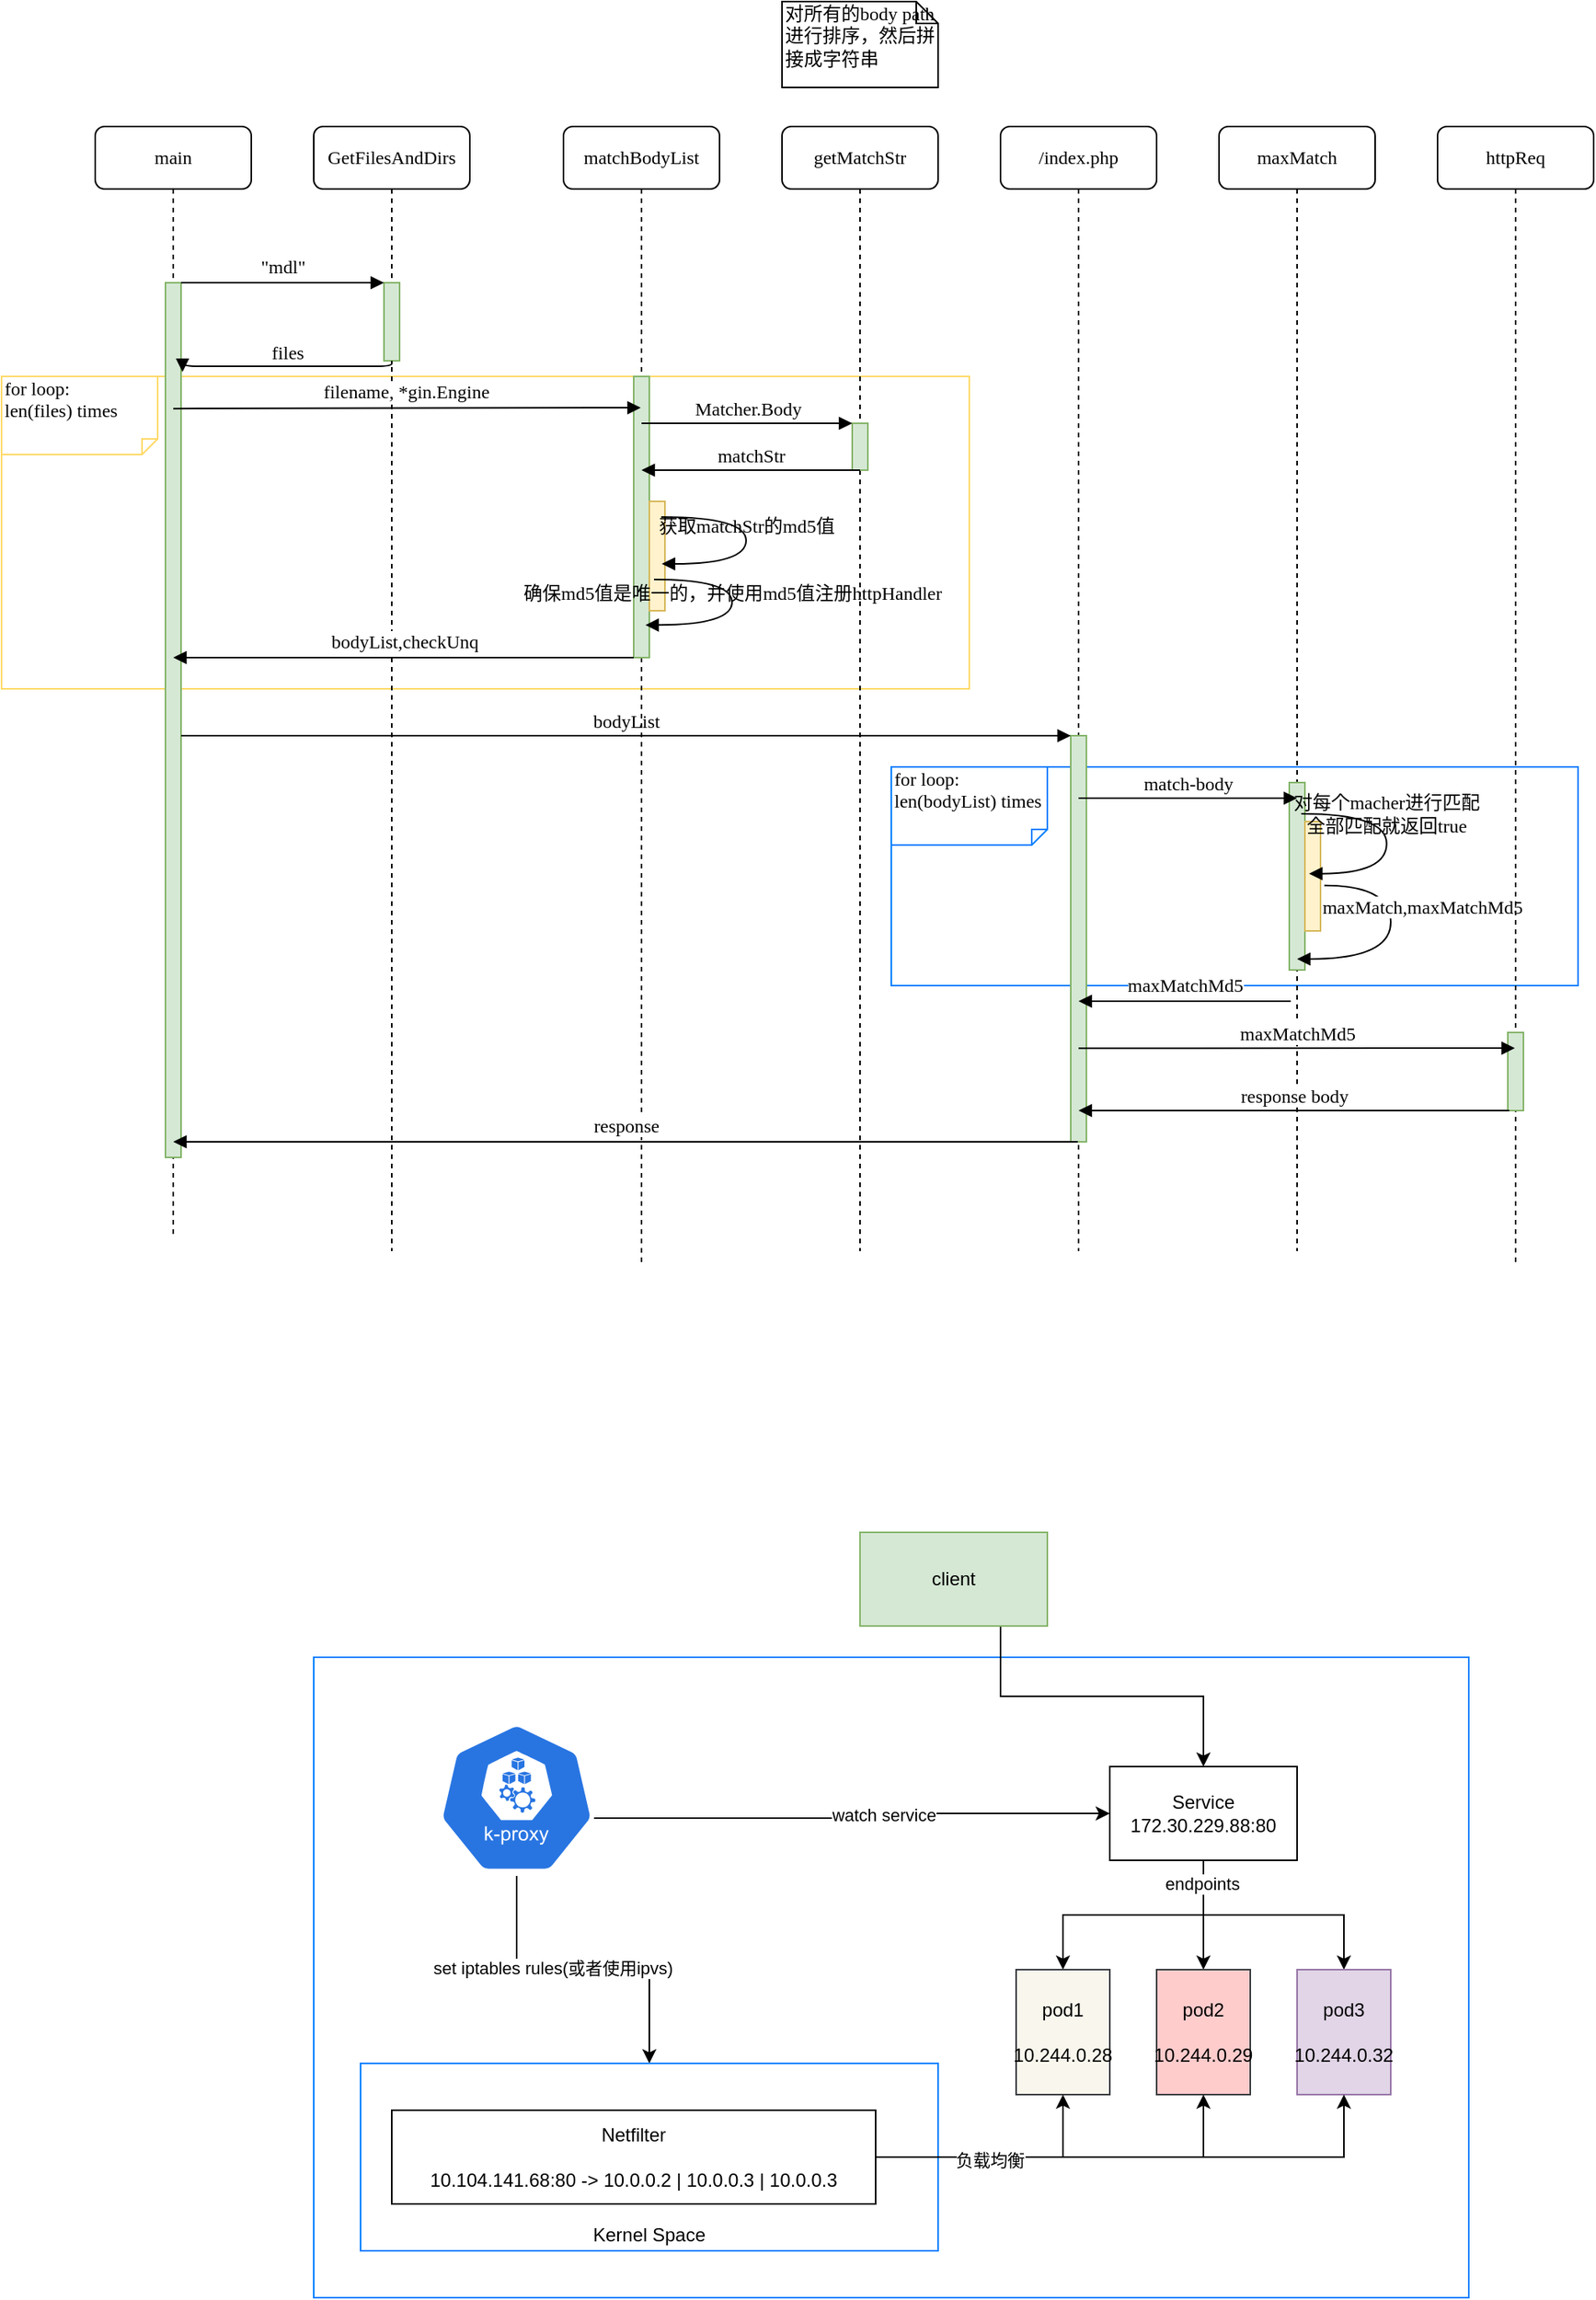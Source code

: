 <mxfile version="14.0.1" type="github">
  <diagram name="Page-1" id="13e1069c-82ec-6db2-03f1-153e76fe0fe0">
    <mxGraphModel dx="1298" dy="-46" grid="1" gridSize="10" guides="1" tooltips="1" connect="1" arrows="1" fold="1" page="1" pageScale="1" pageWidth="850" pageHeight="400" background="#ffffff" math="0" shadow="0">
      <root>
        <mxCell id="0" />
        <mxCell id="1" parent="0" />
        <mxCell id="SKvN3QT0MtDooMWM45vD-5" value="" style="shape=note;whiteSpace=wrap;html=1;size=0;verticalAlign=top;align=left;spacingTop=-6;rounded=0;shadow=0;comic=0;labelBackgroundColor=none;strokeWidth=1;fontFamily=Verdana;fontSize=12;strokeColor=#007FFF;" parent="1" vertex="1">
          <mxGeometry x="540" y="2070" width="740" height="410" as="geometry" />
        </mxCell>
        <mxCell id="YmVjbaBAGrZHu8uXbrV_-117" value="Note" style="shape=note;whiteSpace=wrap;html=1;size=0;verticalAlign=top;align=left;spacingTop=-6;rounded=0;shadow=0;comic=0;labelBackgroundColor=none;strokeWidth=1;fontFamily=Verdana;fontSize=12;strokeColor=#007FFF;" parent="1" vertex="1">
          <mxGeometry x="910" y="1500" width="440" height="140" as="geometry" />
        </mxCell>
        <mxCell id="7baba1c4bc27f4b0-43" value="Note" style="shape=note;whiteSpace=wrap;html=1;size=0;verticalAlign=top;align=left;spacingTop=-6;rounded=0;shadow=0;comic=0;labelBackgroundColor=none;strokeWidth=1;fontFamily=Verdana;fontSize=12;strokeColor=#FFD966;" parent="1" vertex="1">
          <mxGeometry x="340" y="1250" width="620" height="200" as="geometry" />
        </mxCell>
        <mxCell id="YmVjbaBAGrZHu8uXbrV_-1" value="&lt;p class=&quot;p1&quot; style=&quot;margin: 0px ; font-stretch: normal ; line-height: normal ; font-family: &amp;#34;andale mono&amp;#34;&quot;&gt;&lt;span class=&quot;s1&quot; style=&quot;background-color: rgb(255 , 255 , 255)&quot;&gt;&lt;font style=&quot;font-size: 12px&quot;&gt;GetFilesAndDirs&lt;/font&gt;&lt;/span&gt;&lt;/p&gt;" style="shape=umlLifeline;perimeter=lifelinePerimeter;whiteSpace=wrap;html=1;container=1;collapsible=0;recursiveResize=0;outlineConnect=0;rounded=1;shadow=0;comic=0;labelBackgroundColor=none;strokeWidth=1;fontFamily=Verdana;fontSize=12;align=center;" parent="1" vertex="1">
          <mxGeometry x="540" y="1090" width="100" height="720" as="geometry" />
        </mxCell>
        <mxCell id="YmVjbaBAGrZHu8uXbrV_-2" value="" style="html=1;points=[];perimeter=orthogonalPerimeter;rounded=0;shadow=0;comic=0;labelBackgroundColor=none;strokeWidth=1;fontFamily=Verdana;fontSize=12;align=center;fillColor=#d5e8d4;strokeColor=#82b366;" parent="YmVjbaBAGrZHu8uXbrV_-1" vertex="1">
          <mxGeometry x="45" y="100" width="10" height="50" as="geometry" />
        </mxCell>
        <mxCell id="YmVjbaBAGrZHu8uXbrV_-3" value="&lt;p class=&quot;p1&quot; style=&quot;margin: 0px ; font-stretch: normal ; line-height: normal ; font-family: &amp;#34;andale mono&amp;#34;&quot;&gt;&lt;span class=&quot;s1&quot; style=&quot;background-color: rgb(255 , 255 , 255)&quot;&gt;&lt;font style=&quot;font-size: 12px&quot;&gt;matchBodyList&lt;/font&gt;&lt;/span&gt;&lt;/p&gt;" style="shape=umlLifeline;perimeter=lifelinePerimeter;whiteSpace=wrap;html=1;container=1;collapsible=0;recursiveResize=0;outlineConnect=0;rounded=1;shadow=0;comic=0;labelBackgroundColor=none;strokeWidth=1;fontFamily=Verdana;fontSize=12;align=center;" parent="1" vertex="1">
          <mxGeometry x="700" y="1090" width="100" height="730" as="geometry" />
        </mxCell>
        <mxCell id="YmVjbaBAGrZHu8uXbrV_-4" value="" style="html=1;points=[];perimeter=orthogonalPerimeter;rounded=0;shadow=0;comic=0;labelBackgroundColor=none;strokeWidth=1;fontFamily=Verdana;fontSize=12;align=center;fillColor=#d5e8d4;strokeColor=#82b366;" parent="YmVjbaBAGrZHu8uXbrV_-3" vertex="1">
          <mxGeometry x="45" y="160" width="10" height="180" as="geometry" />
        </mxCell>
        <mxCell id="YmVjbaBAGrZHu8uXbrV_-42" value="" style="html=1;points=[];perimeter=orthogonalPerimeter;rounded=0;shadow=0;comic=0;labelBackgroundColor=none;strokeWidth=1;fontFamily=Verdana;fontSize=12;align=center;fillColor=#fff2cc;strokeColor=#d6b656;" parent="YmVjbaBAGrZHu8uXbrV_-3" vertex="1">
          <mxGeometry x="55" y="240" width="10" height="70" as="geometry" />
        </mxCell>
        <mxCell id="YmVjbaBAGrZHu8uXbrV_-5" value="getMatchStr" style="shape=umlLifeline;perimeter=lifelinePerimeter;whiteSpace=wrap;html=1;container=1;collapsible=0;recursiveResize=0;outlineConnect=0;rounded=1;shadow=0;comic=0;labelBackgroundColor=none;strokeWidth=1;fontFamily=Verdana;fontSize=12;align=center;" parent="1" vertex="1">
          <mxGeometry x="840" y="1090" width="100" height="720" as="geometry" />
        </mxCell>
        <mxCell id="YmVjbaBAGrZHu8uXbrV_-11" value="" style="html=1;points=[];perimeter=orthogonalPerimeter;rounded=0;shadow=0;comic=0;labelBackgroundColor=none;strokeWidth=1;fontFamily=Verdana;fontSize=12;align=center;fillColor=#d5e8d4;strokeColor=#82b366;" parent="YmVjbaBAGrZHu8uXbrV_-5" vertex="1">
          <mxGeometry x="45" y="190" width="10" height="30" as="geometry" />
        </mxCell>
        <mxCell id="YmVjbaBAGrZHu8uXbrV_-6" value="/index.php" style="shape=umlLifeline;perimeter=lifelinePerimeter;whiteSpace=wrap;html=1;container=1;collapsible=0;recursiveResize=0;outlineConnect=0;rounded=1;shadow=0;comic=0;labelBackgroundColor=none;strokeWidth=1;fontFamily=Verdana;fontSize=12;align=center;" parent="1" vertex="1">
          <mxGeometry x="980" y="1090" width="100" height="720" as="geometry" />
        </mxCell>
        <mxCell id="YmVjbaBAGrZHu8uXbrV_-16" value="" style="html=1;points=[];perimeter=orthogonalPerimeter;rounded=0;shadow=0;comic=0;labelBackgroundColor=none;strokeWidth=1;fontFamily=Verdana;fontSize=12;align=center;fillColor=#d5e8d4;strokeColor=#82b366;" parent="YmVjbaBAGrZHu8uXbrV_-6" vertex="1">
          <mxGeometry x="45" y="390" width="10" height="260" as="geometry" />
        </mxCell>
        <mxCell id="YmVjbaBAGrZHu8uXbrV_-7" value="maxMatch" style="shape=umlLifeline;perimeter=lifelinePerimeter;whiteSpace=wrap;html=1;container=1;collapsible=0;recursiveResize=0;outlineConnect=0;rounded=1;shadow=0;comic=0;labelBackgroundColor=none;strokeWidth=1;fontFamily=Verdana;fontSize=12;align=center;" parent="1" vertex="1">
          <mxGeometry x="1120" y="1090" width="100" height="720" as="geometry" />
        </mxCell>
        <mxCell id="YmVjbaBAGrZHu8uXbrV_-88" value="" style="html=1;points=[];perimeter=orthogonalPerimeter;rounded=0;shadow=0;comic=0;labelBackgroundColor=none;strokeWidth=1;fontFamily=Verdana;fontSize=12;align=center;fillColor=#d5e8d4;strokeColor=#82b366;" parent="YmVjbaBAGrZHu8uXbrV_-7" vertex="1">
          <mxGeometry x="45" y="420" width="10" height="120" as="geometry" />
        </mxCell>
        <mxCell id="YmVjbaBAGrZHu8uXbrV_-89" value="" style="html=1;points=[];perimeter=orthogonalPerimeter;rounded=0;shadow=0;comic=0;labelBackgroundColor=none;strokeWidth=1;fontFamily=Verdana;fontSize=12;align=center;fillColor=#fff2cc;strokeColor=#d6b656;" parent="YmVjbaBAGrZHu8uXbrV_-7" vertex="1">
          <mxGeometry x="55" y="445" width="10" height="70" as="geometry" />
        </mxCell>
        <mxCell id="YmVjbaBAGrZHu8uXbrV_-110" value="&lt;p class=&quot;p1&quot; style=&quot;margin: 0px ; font-stretch: normal ; line-height: normal ; font-family: &amp;#34;andale mono&amp;#34;&quot;&gt;&lt;span style=&quot;background-color: rgb(255 , 255 , 255)&quot;&gt;&lt;span class=&quot;s1&quot;&gt;maxMatch,&lt;/span&gt;&lt;span style=&quot;font-family: &amp;#34;andale mono&amp;#34;&quot;&gt;maxMatchMd5&lt;/span&gt;&lt;/span&gt;&lt;/p&gt;" style="html=1;verticalAlign=bottom;endArrow=block;labelBackgroundColor=none;fontFamily=Verdana;fontSize=12;elbow=vertical;edgeStyle=orthogonalEdgeStyle;curved=1;exitX=1.243;exitY=0.584;exitPerimeter=0;exitDx=0;exitDy=0;" parent="YmVjbaBAGrZHu8uXbrV_-7" source="YmVjbaBAGrZHu8uXbrV_-89" edge="1">
          <mxGeometry x="-0.109" y="20" relative="1" as="geometry">
            <mxPoint x="-171.84" y="470.05" as="sourcePoint" />
            <mxPoint x="50" y="533" as="targetPoint" />
            <Array as="points">
              <mxPoint x="110" y="486" />
              <mxPoint x="110" y="533" />
            </Array>
            <mxPoint as="offset" />
          </mxGeometry>
        </mxCell>
        <mxCell id="YmVjbaBAGrZHu8uXbrV_-8" value="httpReq" style="shape=umlLifeline;perimeter=lifelinePerimeter;whiteSpace=wrap;html=1;container=1;collapsible=0;recursiveResize=0;outlineConnect=0;rounded=1;shadow=0;comic=0;labelBackgroundColor=none;strokeWidth=1;fontFamily=Verdana;fontSize=12;align=center;" parent="1" vertex="1">
          <mxGeometry x="1260" y="1090" width="100" height="730" as="geometry" />
        </mxCell>
        <mxCell id="YmVjbaBAGrZHu8uXbrV_-120" value="" style="html=1;points=[];perimeter=orthogonalPerimeter;rounded=0;shadow=0;comic=0;labelBackgroundColor=none;strokeWidth=1;fontFamily=Verdana;fontSize=12;align=center;fillColor=#d5e8d4;strokeColor=#82b366;" parent="YmVjbaBAGrZHu8uXbrV_-8" vertex="1">
          <mxGeometry x="45" y="580" width="10" height="50" as="geometry" />
        </mxCell>
        <mxCell id="YmVjbaBAGrZHu8uXbrV_-9" value="main" style="shape=umlLifeline;perimeter=lifelinePerimeter;whiteSpace=wrap;html=1;container=1;collapsible=0;recursiveResize=0;outlineConnect=0;rounded=1;shadow=0;comic=0;labelBackgroundColor=none;strokeWidth=1;fontFamily=Verdana;fontSize=12;align=center;" parent="1" vertex="1">
          <mxGeometry x="400" y="1090" width="100" height="710" as="geometry" />
        </mxCell>
        <mxCell id="YmVjbaBAGrZHu8uXbrV_-10" value="" style="html=1;points=[];perimeter=orthogonalPerimeter;rounded=0;shadow=0;comic=0;labelBackgroundColor=none;strokeWidth=1;fontFamily=Verdana;fontSize=12;align=center;fillColor=#d5e8d4;strokeColor=#82b366;" parent="YmVjbaBAGrZHu8uXbrV_-9" vertex="1">
          <mxGeometry x="45" y="100" width="10" height="560" as="geometry" />
        </mxCell>
        <mxCell id="YmVjbaBAGrZHu8uXbrV_-12" value="&lt;p class=&quot;p1&quot; style=&quot;margin: 0px ; font-stretch: normal ; line-height: normal ; font-family: &amp;#34;andale mono&amp;#34;&quot;&gt;&lt;span style=&quot;background-color: rgb(255 , 255 , 255)&quot;&gt;&lt;span class=&quot;s1&quot; style=&quot;font-size: 12px&quot;&gt;bodyList,&lt;/span&gt;&lt;span style=&quot;font-family: &amp;#34;andale mono&amp;#34;&quot;&gt;checkUnq&lt;/span&gt;&lt;/span&gt;&lt;/p&gt;" style="html=1;verticalAlign=bottom;endArrow=block;labelBackgroundColor=none;fontFamily=Verdana;fontSize=12;edgeStyle=elbowEdgeStyle;elbow=vertical;" parent="1" source="YmVjbaBAGrZHu8uXbrV_-4" target="YmVjbaBAGrZHu8uXbrV_-9" edge="1">
          <mxGeometry relative="1" as="geometry">
            <mxPoint x="810" y="1230" as="sourcePoint" />
            <Array as="points">
              <mxPoint x="680" y="1430" />
              <mxPoint x="640" y="1410" />
              <mxPoint x="690" y="1320" />
              <mxPoint x="710" y="1310" />
              <mxPoint x="460" y="1330" />
              <mxPoint x="760" y="1230" />
            </Array>
          </mxGeometry>
        </mxCell>
        <mxCell id="YmVjbaBAGrZHu8uXbrV_-17" value="bodyList" style="html=1;verticalAlign=bottom;endArrow=block;entryX=0;entryY=0;labelBackgroundColor=none;fontFamily=Verdana;fontSize=12;" parent="1" source="YmVjbaBAGrZHu8uXbrV_-10" target="YmVjbaBAGrZHu8uXbrV_-16" edge="1">
          <mxGeometry relative="1" as="geometry">
            <mxPoint x="810" y="1430" as="sourcePoint" />
          </mxGeometry>
        </mxCell>
        <mxCell id="YmVjbaBAGrZHu8uXbrV_-24" value="&lt;p class=&quot;p1&quot; style=&quot;margin: 0px ; font-stretch: normal ; line-height: normal ; font-family: &amp;#34;andale mono&amp;#34;&quot;&gt;&lt;span class=&quot;s1&quot; style=&quot;background-color: rgb(255 , 255 , 255)&quot;&gt;&lt;font style=&quot;font-size: 12px&quot;&gt;&quot;mdl&quot;&lt;/font&gt;&lt;/span&gt;&lt;/p&gt;" style="html=1;verticalAlign=bottom;endArrow=block;entryX=0;entryY=0;labelBackgroundColor=none;fontFamily=Verdana;fontSize=12;edgeStyle=elbowEdgeStyle;elbow=vertical;" parent="1" source="YmVjbaBAGrZHu8uXbrV_-10" target="YmVjbaBAGrZHu8uXbrV_-2" edge="1">
          <mxGeometry relative="1" as="geometry">
            <mxPoint x="520" y="1200" as="sourcePoint" />
          </mxGeometry>
        </mxCell>
        <mxCell id="YmVjbaBAGrZHu8uXbrV_-25" value="files" style="html=1;verticalAlign=bottom;endArrow=block;entryX=1.094;entryY=0.102;labelBackgroundColor=none;fontFamily=Verdana;fontSize=12;edgeStyle=elbowEdgeStyle;elbow=vertical;entryDx=0;entryDy=0;entryPerimeter=0;" parent="1" source="YmVjbaBAGrZHu8uXbrV_-2" target="YmVjbaBAGrZHu8uXbrV_-10" edge="1">
          <mxGeometry relative="1" as="geometry">
            <mxPoint x="670" y="1210" as="sourcePoint" />
          </mxGeometry>
        </mxCell>
        <mxCell id="YmVjbaBAGrZHu8uXbrV_-38" value="&lt;p class=&quot;p1&quot; style=&quot;margin: 0px ; font-stretch: normal ; line-height: normal ; font-family: &amp;#34;andale mono&amp;#34;&quot;&gt;&lt;span style=&quot;background-color: rgb(255 , 255 , 255)&quot;&gt;filename, *gin.Engine&lt;/span&gt;&lt;/p&gt;" style="html=1;verticalAlign=bottom;endArrow=block;labelBackgroundColor=none;fontFamily=Verdana;fontSize=12;edgeStyle=elbowEdgeStyle;elbow=vertical;" parent="1" target="YmVjbaBAGrZHu8uXbrV_-3" edge="1">
          <mxGeometry relative="1" as="geometry">
            <mxPoint x="450" y="1270.584" as="sourcePoint" />
            <mxPoint x="580" y="1270.29" as="targetPoint" />
            <Array as="points">
              <mxPoint x="450" y="1270" />
            </Array>
          </mxGeometry>
        </mxCell>
        <mxCell id="YmVjbaBAGrZHu8uXbrV_-39" value="对所有的body path进行排序，然后拼接成字符串" style="shape=note;whiteSpace=wrap;html=1;size=14;verticalAlign=top;align=left;spacingTop=-6;rounded=0;shadow=0;comic=0;labelBackgroundColor=none;strokeWidth=1;fontFamily=Verdana;fontSize=12" parent="1" vertex="1">
          <mxGeometry x="840" y="1010" width="100" height="55" as="geometry" />
        </mxCell>
        <mxCell id="YmVjbaBAGrZHu8uXbrV_-40" value="Matcher.Body" style="html=1;verticalAlign=bottom;endArrow=block;labelBackgroundColor=none;fontFamily=Verdana;fontSize=12;" parent="1" target="YmVjbaBAGrZHu8uXbrV_-11" edge="1">
          <mxGeometry relative="1" as="geometry">
            <mxPoint x="750" y="1280" as="sourcePoint" />
            <mxPoint x="880" y="1280" as="targetPoint" />
          </mxGeometry>
        </mxCell>
        <mxCell id="YmVjbaBAGrZHu8uXbrV_-41" value="matchStr" style="html=1;verticalAlign=bottom;endArrow=block;labelBackgroundColor=none;fontFamily=Verdana;fontSize=12;edgeStyle=elbowEdgeStyle;elbow=vertical;" parent="1" target="YmVjbaBAGrZHu8uXbrV_-3" edge="1">
          <mxGeometry relative="1" as="geometry">
            <mxPoint x="890" y="1310" as="sourcePoint" />
            <Array as="points">
              <mxPoint x="835" y="1310" />
              <mxPoint x="855" y="1300" />
              <mxPoint x="605" y="1320" />
              <mxPoint x="905" y="1220" />
            </Array>
            <mxPoint x="780" y="1310" as="targetPoint" />
          </mxGeometry>
        </mxCell>
        <mxCell id="YmVjbaBAGrZHu8uXbrV_-43" value="对每个macher进行匹配&lt;br&gt;全部匹配就返回true" style="html=1;verticalAlign=bottom;endArrow=block;labelBackgroundColor=none;fontFamily=Verdana;fontSize=12;elbow=vertical;edgeStyle=orthogonalEdgeStyle;curved=1;entryX=1;entryY=0.286;entryPerimeter=0;exitX=1.038;exitY=0.345;exitPerimeter=0;" parent="1" edge="1">
          <mxGeometry relative="1" as="geometry">
            <mxPoint x="1172.693" y="1530" as="sourcePoint" />
            <mxPoint x="1177.693" y="1568.333" as="targetPoint" />
            <Array as="points">
              <mxPoint x="1227.36" y="1530" />
              <mxPoint x="1227.36" y="1568" />
            </Array>
          </mxGeometry>
        </mxCell>
        <mxCell id="YmVjbaBAGrZHu8uXbrV_-76" value="确保md5值是唯一的，并使用md5值注册httpHandler" style="html=1;verticalAlign=bottom;endArrow=block;labelBackgroundColor=none;fontFamily=Verdana;fontSize=12;elbow=vertical;edgeStyle=orthogonalEdgeStyle;curved=1;" parent="1" edge="1">
          <mxGeometry relative="1" as="geometry">
            <mxPoint x="758" y="1380" as="sourcePoint" />
            <mxPoint x="752.5" y="1409.14" as="targetPoint" />
            <Array as="points">
              <mxPoint x="758" y="1380" />
              <mxPoint x="808" y="1380" />
              <mxPoint x="808" y="1409" />
            </Array>
          </mxGeometry>
        </mxCell>
        <mxCell id="YmVjbaBAGrZHu8uXbrV_-84" value="for loop:&lt;br&gt;len(files) times" style="shape=note;whiteSpace=wrap;html=1;size=10;verticalAlign=top;align=left;spacingTop=-6;rounded=0;shadow=0;comic=0;labelBackgroundColor=none;strokeWidth=1;fontFamily=Verdana;fontSize=12;direction=south;strokeColor=#FFD966;" parent="1" vertex="1">
          <mxGeometry x="340" y="1250" width="100" height="50" as="geometry" />
        </mxCell>
        <mxCell id="YmVjbaBAGrZHu8uXbrV_-87" value="match-body" style="html=1;verticalAlign=bottom;endArrow=block;labelBackgroundColor=none;fontFamily=Verdana;fontSize=12;" parent="1" edge="1">
          <mxGeometry relative="1" as="geometry">
            <mxPoint x="1030" y="1520" as="sourcePoint" />
            <mxPoint x="1170" y="1520" as="targetPoint" />
          </mxGeometry>
        </mxCell>
        <mxCell id="YmVjbaBAGrZHu8uXbrV_-90" value="获取matchStr的md5值" style="html=1;verticalAlign=bottom;endArrow=block;labelBackgroundColor=none;fontFamily=Verdana;fontSize=12;elbow=vertical;edgeStyle=orthogonalEdgeStyle;curved=1;exitX=1.038;exitY=0.345;exitPerimeter=0;" parent="1" edge="1">
          <mxGeometry relative="1" as="geometry">
            <mxPoint x="762.663" y="1340" as="sourcePoint" />
            <mxPoint x="763" y="1370" as="targetPoint" />
            <Array as="points">
              <mxPoint x="817" y="1340" />
              <mxPoint x="817" y="1370" />
              <mxPoint x="763" y="1370" />
            </Array>
          </mxGeometry>
        </mxCell>
        <mxCell id="YmVjbaBAGrZHu8uXbrV_-114" value="&lt;p class=&quot;p1&quot; style=&quot;margin: 0px ; font-stretch: normal ; line-height: normal ; font-family: &amp;#34;andale mono&amp;#34;&quot;&gt;&lt;span style=&quot;background-color: rgb(255 , 255 , 255)&quot;&gt;maxMatchMd5&lt;/span&gt;&lt;/p&gt;" style="html=1;verticalAlign=bottom;endArrow=block;labelBackgroundColor=none;fontFamily=Verdana;fontSize=12;edgeStyle=elbowEdgeStyle;elbow=vertical;" parent="1" edge="1">
          <mxGeometry relative="1" as="geometry">
            <mxPoint x="1165.93" y="1650" as="sourcePoint" />
            <Array as="points">
              <mxPoint x="1100.93" y="1650" />
              <mxPoint x="1060.93" y="1630" />
              <mxPoint x="1110.93" y="1540" />
              <mxPoint x="1130.93" y="1530" />
              <mxPoint x="880.93" y="1550" />
              <mxPoint x="1180.93" y="1450" />
            </Array>
            <mxPoint x="1030" y="1650" as="targetPoint" />
          </mxGeometry>
        </mxCell>
        <mxCell id="YmVjbaBAGrZHu8uXbrV_-118" value="for loop:&lt;br&gt;len(bodyList) times" style="shape=note;whiteSpace=wrap;html=1;size=10;verticalAlign=top;align=left;spacingTop=-6;rounded=0;shadow=0;comic=0;labelBackgroundColor=none;strokeWidth=1;fontFamily=Verdana;fontSize=12;direction=south;strokeColor=#007FFF;" parent="1" vertex="1">
          <mxGeometry x="910" y="1500" width="100" height="50" as="geometry" />
        </mxCell>
        <mxCell id="YmVjbaBAGrZHu8uXbrV_-119" value="&lt;span style=&quot;background-color: rgb(255 , 255 , 255)&quot;&gt;maxMatchMd5&lt;br&gt;&lt;/span&gt;" style="html=1;verticalAlign=bottom;endArrow=block;labelBackgroundColor=none;fontFamily=Verdana;fontSize=12;edgeStyle=elbowEdgeStyle;elbow=vertical;" parent="1" target="YmVjbaBAGrZHu8uXbrV_-8" edge="1">
          <mxGeometry relative="1" as="geometry">
            <mxPoint x="1030" y="1680.143" as="sourcePoint" />
            <mxPoint x="1160" y="1680" as="targetPoint" />
          </mxGeometry>
        </mxCell>
        <mxCell id="YmVjbaBAGrZHu8uXbrV_-121" value="&lt;span style=&quot;background-color: rgb(255 , 255 , 255)&quot;&gt;response body&lt;/span&gt;" style="html=1;verticalAlign=bottom;endArrow=block;labelBackgroundColor=none;fontFamily=Verdana;fontSize=12;edgeStyle=elbowEdgeStyle;elbow=vertical;" parent="1" edge="1">
          <mxGeometry relative="1" as="geometry">
            <mxPoint x="1305.93" y="1720" as="sourcePoint" />
            <Array as="points">
              <mxPoint x="1240.93" y="1720" />
              <mxPoint x="1200.93" y="1700" />
              <mxPoint x="1250.93" y="1610" />
              <mxPoint x="1270.93" y="1600" />
              <mxPoint x="1020.93" y="1620" />
              <mxPoint x="1320.93" y="1520" />
            </Array>
            <mxPoint x="1030" y="1720" as="targetPoint" />
          </mxGeometry>
        </mxCell>
        <mxCell id="YmVjbaBAGrZHu8uXbrV_-122" value="&lt;p class=&quot;p1&quot; style=&quot;margin: 0px ; font-stretch: normal ; line-height: normal ; font-family: &amp;#34;andale mono&amp;#34;&quot;&gt;&lt;span style=&quot;background-color: rgb(255 , 255 , 255)&quot;&gt;response&lt;/span&gt;&lt;/p&gt;" style="html=1;verticalAlign=bottom;endArrow=block;labelBackgroundColor=none;fontFamily=Verdana;fontSize=12;edgeStyle=elbowEdgeStyle;elbow=vertical;" parent="1" source="YmVjbaBAGrZHu8uXbrV_-6" edge="1">
          <mxGeometry relative="1" as="geometry">
            <mxPoint x="745.93" y="1740" as="sourcePoint" />
            <Array as="points">
              <mxPoint x="680.93" y="1740" />
              <mxPoint x="640.93" y="1720" />
              <mxPoint x="690.93" y="1630" />
              <mxPoint x="710.93" y="1620" />
              <mxPoint x="460.93" y="1640" />
              <mxPoint x="760.93" y="1540" />
            </Array>
            <mxPoint x="450.001" y="1740" as="targetPoint" />
          </mxGeometry>
        </mxCell>
        <mxCell id="SKvN3QT0MtDooMWM45vD-4" style="edgeStyle=orthogonalEdgeStyle;rounded=0;orthogonalLoop=1;jettySize=auto;html=1;exitX=0.75;exitY=1;exitDx=0;exitDy=0;" parent="1" source="SKvN3QT0MtDooMWM45vD-1" target="SKvN3QT0MtDooMWM45vD-3" edge="1">
          <mxGeometry relative="1" as="geometry" />
        </mxCell>
        <mxCell id="SKvN3QT0MtDooMWM45vD-1" value="client" style="rounded=0;whiteSpace=wrap;html=1;fillColor=#d5e8d4;strokeColor=#82b366;" parent="1" vertex="1">
          <mxGeometry x="890" y="1990" width="120" height="60" as="geometry" />
        </mxCell>
        <mxCell id="SKvN3QT0MtDooMWM45vD-11" style="edgeStyle=orthogonalEdgeStyle;rounded=0;orthogonalLoop=1;jettySize=auto;html=1;exitX=0.5;exitY=1;exitDx=0;exitDy=0;" parent="1" source="SKvN3QT0MtDooMWM45vD-3" target="SKvN3QT0MtDooMWM45vD-9" edge="1">
          <mxGeometry relative="1" as="geometry" />
        </mxCell>
        <mxCell id="SKvN3QT0MtDooMWM45vD-12" style="edgeStyle=orthogonalEdgeStyle;rounded=0;orthogonalLoop=1;jettySize=auto;html=1;exitX=0.5;exitY=1;exitDx=0;exitDy=0;entryX=0.5;entryY=0;entryDx=0;entryDy=0;" parent="1" source="SKvN3QT0MtDooMWM45vD-3" target="SKvN3QT0MtDooMWM45vD-10" edge="1">
          <mxGeometry relative="1" as="geometry" />
        </mxCell>
        <mxCell id="SKvN3QT0MtDooMWM45vD-13" style="edgeStyle=orthogonalEdgeStyle;rounded=0;orthogonalLoop=1;jettySize=auto;html=1;exitX=0.5;exitY=1;exitDx=0;exitDy=0;" parent="1" source="SKvN3QT0MtDooMWM45vD-3" target="SKvN3QT0MtDooMWM45vD-6" edge="1">
          <mxGeometry relative="1" as="geometry" />
        </mxCell>
        <mxCell id="SKvN3QT0MtDooMWM45vD-25" value="endpoints" style="edgeLabel;html=1;align=center;verticalAlign=middle;resizable=0;points=[];" parent="SKvN3QT0MtDooMWM45vD-13" vertex="1" connectable="0">
          <mxGeometry x="-0.812" y="-1" relative="1" as="geometry">
            <mxPoint as="offset" />
          </mxGeometry>
        </mxCell>
        <mxCell id="SKvN3QT0MtDooMWM45vD-3" value="Service&lt;br&gt;172.30.229.88:80" style="rounded=0;whiteSpace=wrap;html=1;" parent="1" vertex="1">
          <mxGeometry x="1050" y="2140" width="120" height="60" as="geometry" />
        </mxCell>
        <mxCell id="SKvN3QT0MtDooMWM45vD-6" value="pod1&lt;br&gt;&lt;br&gt;10.244.0.28" style="rounded=0;whiteSpace=wrap;html=1;fillColor=#f9f7ed;strokeColor=#36393d;" parent="1" vertex="1">
          <mxGeometry x="990" y="2270" width="60" height="80" as="geometry" />
        </mxCell>
        <mxCell id="SKvN3QT0MtDooMWM45vD-9" value="pod2&lt;br&gt;&lt;br&gt;10.244.0.29" style="rounded=0;whiteSpace=wrap;html=1;fillColor=#ffcccc;strokeColor=#36393d;" parent="1" vertex="1">
          <mxGeometry x="1080" y="2270" width="60" height="80" as="geometry" />
        </mxCell>
        <mxCell id="SKvN3QT0MtDooMWM45vD-10" value="pod3&lt;br&gt;&lt;br&gt;10.244.0.32" style="rounded=0;whiteSpace=wrap;html=1;fillColor=#e1d5e7;strokeColor=#9673a6;" parent="1" vertex="1">
          <mxGeometry x="1170" y="2270" width="60" height="80" as="geometry" />
        </mxCell>
        <mxCell id="SKvN3QT0MtDooMWM45vD-15" style="edgeStyle=orthogonalEdgeStyle;rounded=0;orthogonalLoop=1;jettySize=auto;html=1;exitX=0.995;exitY=0.63;exitDx=0;exitDy=0;exitPerimeter=0;" parent="1" source="SKvN3QT0MtDooMWM45vD-14" target="SKvN3QT0MtDooMWM45vD-3" edge="1">
          <mxGeometry relative="1" as="geometry" />
        </mxCell>
        <mxCell id="SKvN3QT0MtDooMWM45vD-16" value="watch service" style="edgeLabel;html=1;align=center;verticalAlign=middle;resizable=0;points=[];" parent="SKvN3QT0MtDooMWM45vD-15" vertex="1" connectable="0">
          <mxGeometry x="0.128" y="-1" relative="1" as="geometry">
            <mxPoint as="offset" />
          </mxGeometry>
        </mxCell>
        <mxCell id="SKvN3QT0MtDooMWM45vD-18" style="edgeStyle=orthogonalEdgeStyle;rounded=0;orthogonalLoop=1;jettySize=auto;html=1;exitX=0.5;exitY=1;exitDx=0;exitDy=0;exitPerimeter=0;" parent="1" source="SKvN3QT0MtDooMWM45vD-14" target="SKvN3QT0MtDooMWM45vD-17" edge="1">
          <mxGeometry relative="1" as="geometry" />
        </mxCell>
        <mxCell id="SKvN3QT0MtDooMWM45vD-29" value="set iptables rules(或者使用ipvs)" style="edgeLabel;html=1;align=center;verticalAlign=middle;resizable=0;points=[];" parent="SKvN3QT0MtDooMWM45vD-18" vertex="1" connectable="0">
          <mxGeometry x="-0.19" y="1" relative="1" as="geometry">
            <mxPoint as="offset" />
          </mxGeometry>
        </mxCell>
        <mxCell id="SKvN3QT0MtDooMWM45vD-14" value="" style="html=1;dashed=0;whitespace=wrap;fillColor=#2875E2;strokeColor=#ffffff;points=[[0.005,0.63,0],[0.1,0.2,0],[0.9,0.2,0],[0.5,0,0],[0.995,0.63,0],[0.72,0.99,0],[0.5,1,0],[0.28,0.99,0]];shape=mxgraph.kubernetes.icon;prIcon=k_proxy" parent="1" vertex="1">
          <mxGeometry x="620" y="2110" width="100" height="100" as="geometry" />
        </mxCell>
        <mxCell id="SKvN3QT0MtDooMWM45vD-17" value="" style="shape=note;whiteSpace=wrap;html=1;size=0;verticalAlign=top;align=left;spacingTop=-6;rounded=0;shadow=0;comic=0;labelBackgroundColor=none;strokeWidth=1;fontFamily=Verdana;fontSize=12;strokeColor=#007FFF;" parent="1" vertex="1">
          <mxGeometry x="570" y="2330" width="370" height="120" as="geometry" />
        </mxCell>
        <mxCell id="SKvN3QT0MtDooMWM45vD-20" style="edgeStyle=orthogonalEdgeStyle;rounded=0;orthogonalLoop=1;jettySize=auto;html=1;exitX=1;exitY=0.5;exitDx=0;exitDy=0;" parent="1" source="SKvN3QT0MtDooMWM45vD-19" target="SKvN3QT0MtDooMWM45vD-6" edge="1">
          <mxGeometry relative="1" as="geometry" />
        </mxCell>
        <mxCell id="SKvN3QT0MtDooMWM45vD-22" style="edgeStyle=orthogonalEdgeStyle;rounded=0;orthogonalLoop=1;jettySize=auto;html=1;exitX=1;exitY=0.5;exitDx=0;exitDy=0;" parent="1" source="SKvN3QT0MtDooMWM45vD-19" target="SKvN3QT0MtDooMWM45vD-9" edge="1">
          <mxGeometry relative="1" as="geometry" />
        </mxCell>
        <mxCell id="SKvN3QT0MtDooMWM45vD-23" style="edgeStyle=orthogonalEdgeStyle;rounded=0;orthogonalLoop=1;jettySize=auto;html=1;exitX=1;exitY=0.5;exitDx=0;exitDy=0;entryX=0.5;entryY=1;entryDx=0;entryDy=0;" parent="1" source="SKvN3QT0MtDooMWM45vD-19" target="SKvN3QT0MtDooMWM45vD-10" edge="1">
          <mxGeometry relative="1" as="geometry" />
        </mxCell>
        <mxCell id="SKvN3QT0MtDooMWM45vD-26" value="负载均衡" style="edgeLabel;html=1;align=center;verticalAlign=middle;resizable=0;points=[];" parent="SKvN3QT0MtDooMWM45vD-23" vertex="1" connectable="0">
          <mxGeometry x="-0.571" y="-2" relative="1" as="geometry">
            <mxPoint as="offset" />
          </mxGeometry>
        </mxCell>
        <mxCell id="SKvN3QT0MtDooMWM45vD-19" value="Netfilter&lt;br&gt;&lt;br&gt;10.104.141.68:80 -&amp;gt; 10.0.0.2 | 10.0.0.3 | 10.0.0.3" style="rounded=0;whiteSpace=wrap;html=1;" parent="1" vertex="1">
          <mxGeometry x="590" y="2360" width="310" height="60" as="geometry" />
        </mxCell>
        <mxCell id="SKvN3QT0MtDooMWM45vD-27" value="Kernel Space" style="text;html=1;strokeColor=none;fillColor=none;align=center;verticalAlign=middle;whiteSpace=wrap;rounded=0;" parent="1" vertex="1">
          <mxGeometry x="705" y="2430" width="100" height="20" as="geometry" />
        </mxCell>
      </root>
    </mxGraphModel>
  </diagram>
</mxfile>

